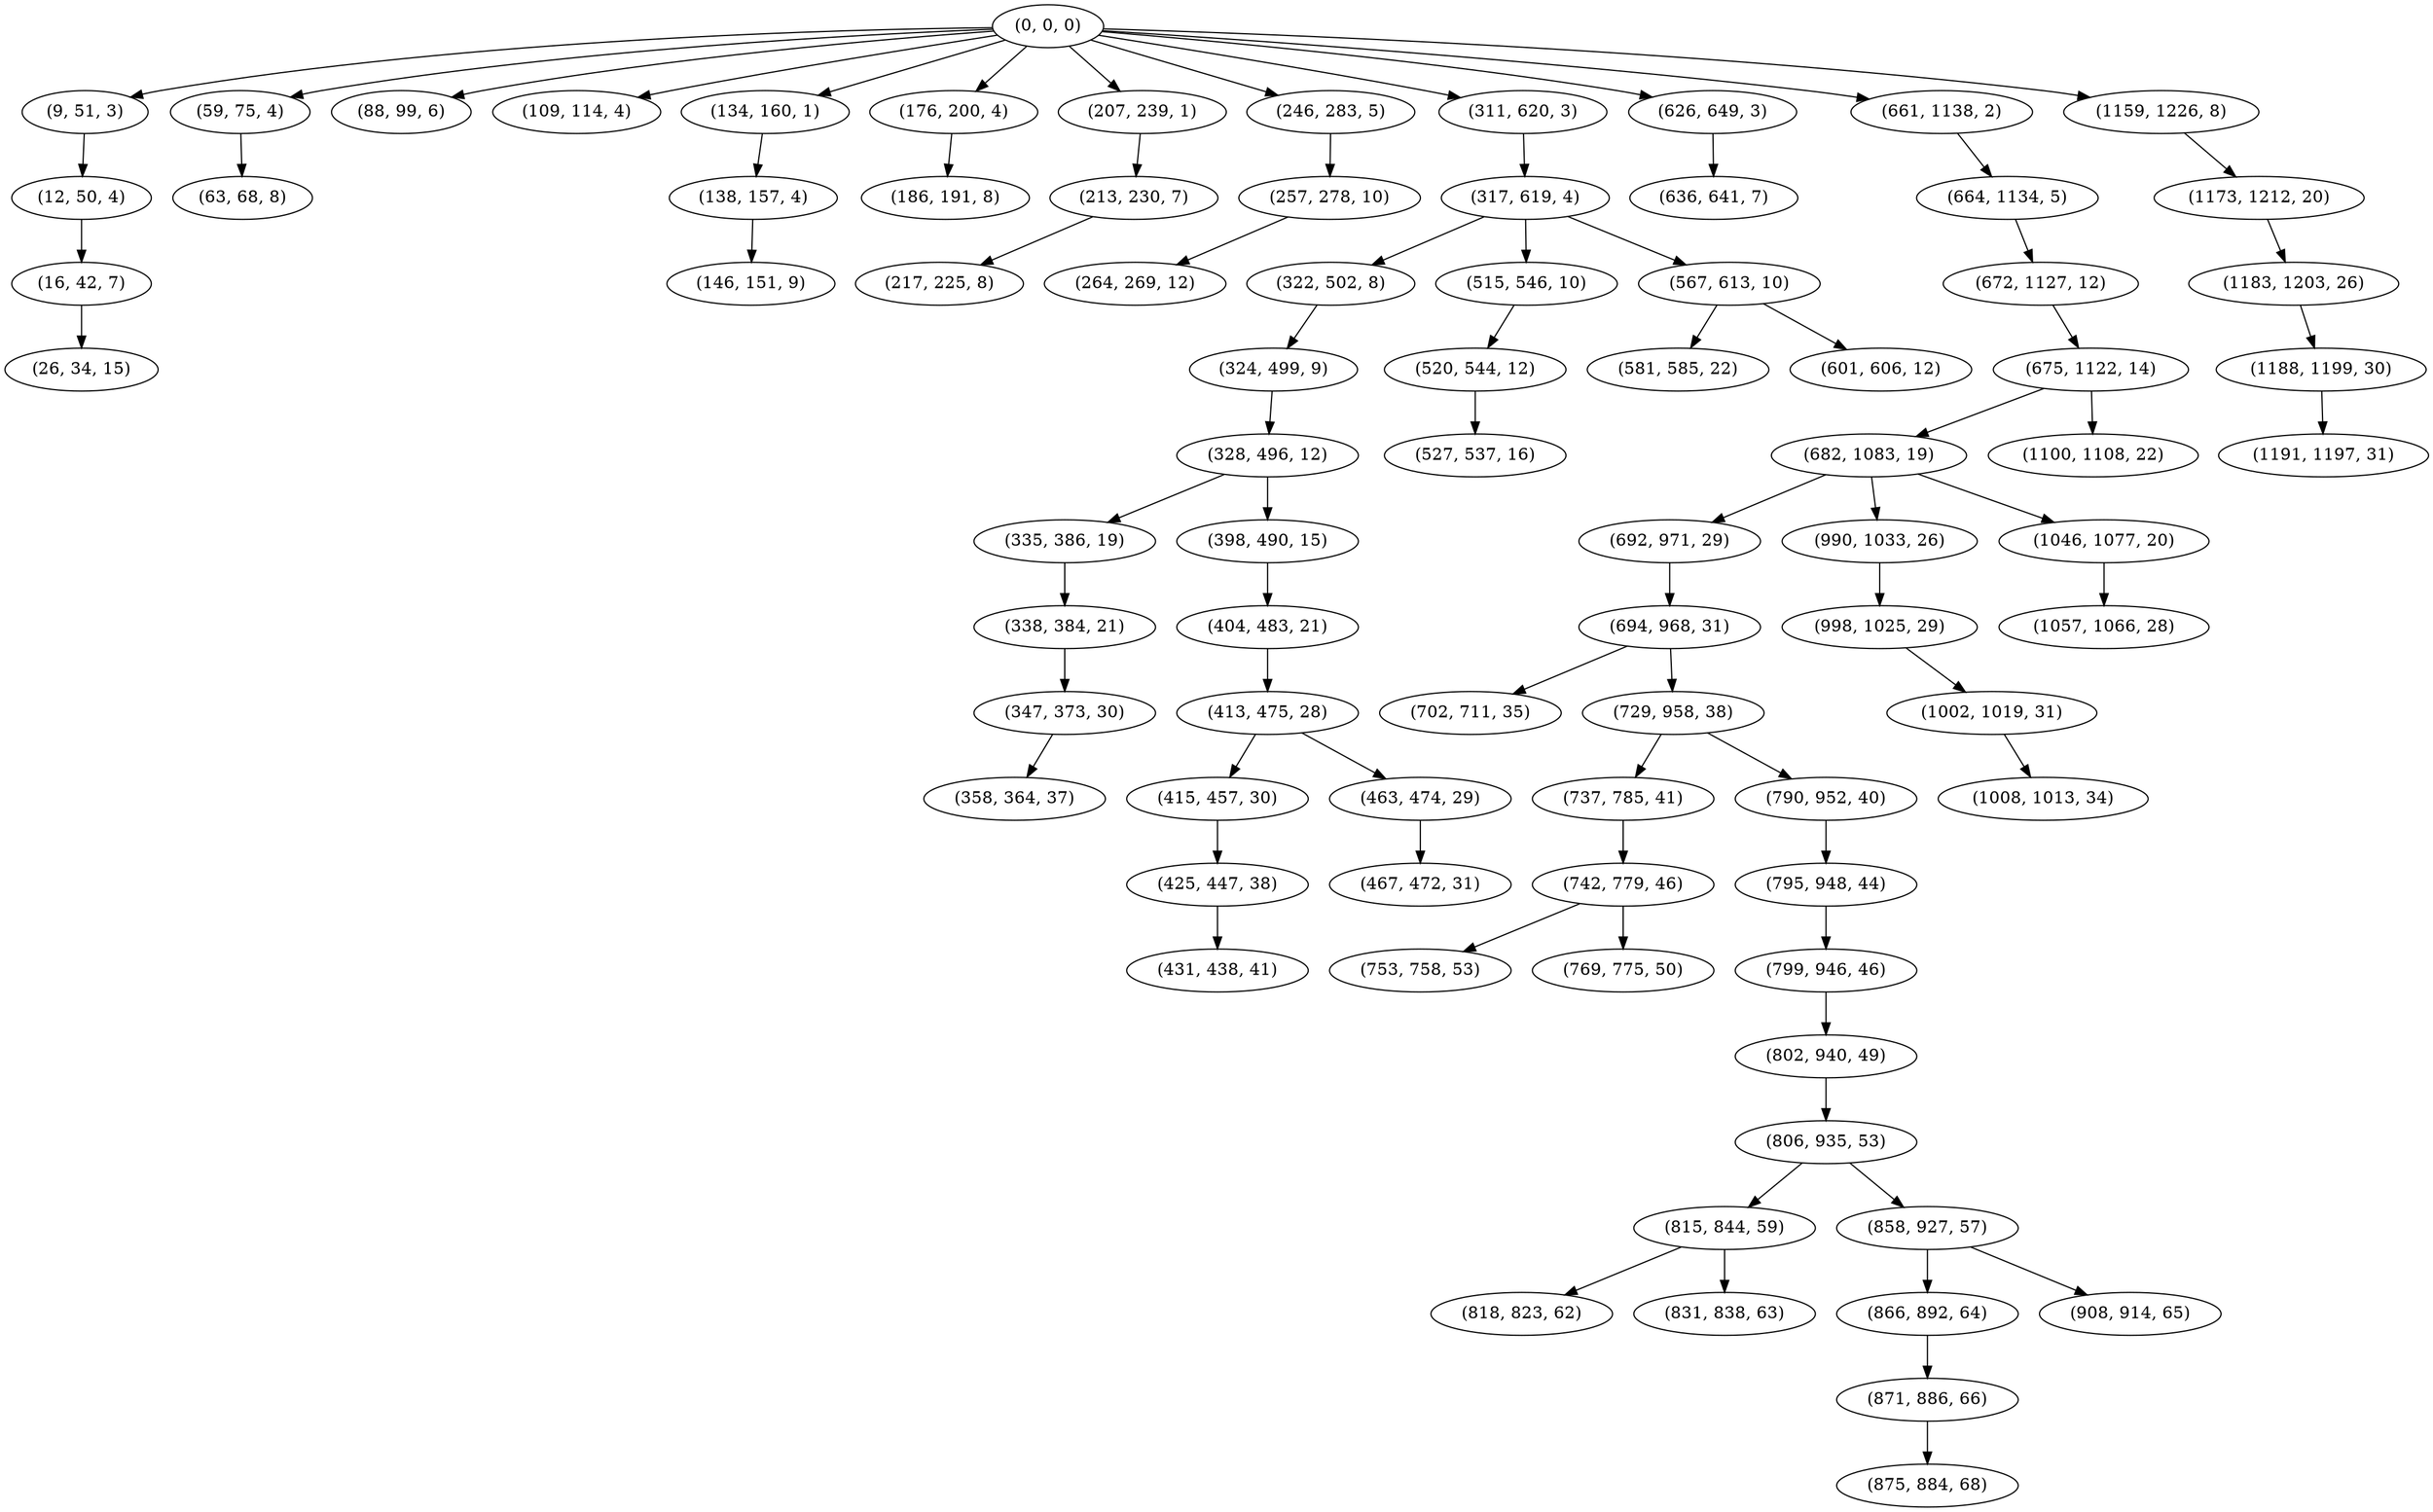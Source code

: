 digraph tree {
    "(0, 0, 0)";
    "(9, 51, 3)";
    "(12, 50, 4)";
    "(16, 42, 7)";
    "(26, 34, 15)";
    "(59, 75, 4)";
    "(63, 68, 8)";
    "(88, 99, 6)";
    "(109, 114, 4)";
    "(134, 160, 1)";
    "(138, 157, 4)";
    "(146, 151, 9)";
    "(176, 200, 4)";
    "(186, 191, 8)";
    "(207, 239, 1)";
    "(213, 230, 7)";
    "(217, 225, 8)";
    "(246, 283, 5)";
    "(257, 278, 10)";
    "(264, 269, 12)";
    "(311, 620, 3)";
    "(317, 619, 4)";
    "(322, 502, 8)";
    "(324, 499, 9)";
    "(328, 496, 12)";
    "(335, 386, 19)";
    "(338, 384, 21)";
    "(347, 373, 30)";
    "(358, 364, 37)";
    "(398, 490, 15)";
    "(404, 483, 21)";
    "(413, 475, 28)";
    "(415, 457, 30)";
    "(425, 447, 38)";
    "(431, 438, 41)";
    "(463, 474, 29)";
    "(467, 472, 31)";
    "(515, 546, 10)";
    "(520, 544, 12)";
    "(527, 537, 16)";
    "(567, 613, 10)";
    "(581, 585, 22)";
    "(601, 606, 12)";
    "(626, 649, 3)";
    "(636, 641, 7)";
    "(661, 1138, 2)";
    "(664, 1134, 5)";
    "(672, 1127, 12)";
    "(675, 1122, 14)";
    "(682, 1083, 19)";
    "(692, 971, 29)";
    "(694, 968, 31)";
    "(702, 711, 35)";
    "(729, 958, 38)";
    "(737, 785, 41)";
    "(742, 779, 46)";
    "(753, 758, 53)";
    "(769, 775, 50)";
    "(790, 952, 40)";
    "(795, 948, 44)";
    "(799, 946, 46)";
    "(802, 940, 49)";
    "(806, 935, 53)";
    "(815, 844, 59)";
    "(818, 823, 62)";
    "(831, 838, 63)";
    "(858, 927, 57)";
    "(866, 892, 64)";
    "(871, 886, 66)";
    "(875, 884, 68)";
    "(908, 914, 65)";
    "(990, 1033, 26)";
    "(998, 1025, 29)";
    "(1002, 1019, 31)";
    "(1008, 1013, 34)";
    "(1046, 1077, 20)";
    "(1057, 1066, 28)";
    "(1100, 1108, 22)";
    "(1159, 1226, 8)";
    "(1173, 1212, 20)";
    "(1183, 1203, 26)";
    "(1188, 1199, 30)";
    "(1191, 1197, 31)";
    "(0, 0, 0)" -> "(9, 51, 3)";
    "(0, 0, 0)" -> "(59, 75, 4)";
    "(0, 0, 0)" -> "(88, 99, 6)";
    "(0, 0, 0)" -> "(109, 114, 4)";
    "(0, 0, 0)" -> "(134, 160, 1)";
    "(0, 0, 0)" -> "(176, 200, 4)";
    "(0, 0, 0)" -> "(207, 239, 1)";
    "(0, 0, 0)" -> "(246, 283, 5)";
    "(0, 0, 0)" -> "(311, 620, 3)";
    "(0, 0, 0)" -> "(626, 649, 3)";
    "(0, 0, 0)" -> "(661, 1138, 2)";
    "(0, 0, 0)" -> "(1159, 1226, 8)";
    "(9, 51, 3)" -> "(12, 50, 4)";
    "(12, 50, 4)" -> "(16, 42, 7)";
    "(16, 42, 7)" -> "(26, 34, 15)";
    "(59, 75, 4)" -> "(63, 68, 8)";
    "(134, 160, 1)" -> "(138, 157, 4)";
    "(138, 157, 4)" -> "(146, 151, 9)";
    "(176, 200, 4)" -> "(186, 191, 8)";
    "(207, 239, 1)" -> "(213, 230, 7)";
    "(213, 230, 7)" -> "(217, 225, 8)";
    "(246, 283, 5)" -> "(257, 278, 10)";
    "(257, 278, 10)" -> "(264, 269, 12)";
    "(311, 620, 3)" -> "(317, 619, 4)";
    "(317, 619, 4)" -> "(322, 502, 8)";
    "(317, 619, 4)" -> "(515, 546, 10)";
    "(317, 619, 4)" -> "(567, 613, 10)";
    "(322, 502, 8)" -> "(324, 499, 9)";
    "(324, 499, 9)" -> "(328, 496, 12)";
    "(328, 496, 12)" -> "(335, 386, 19)";
    "(328, 496, 12)" -> "(398, 490, 15)";
    "(335, 386, 19)" -> "(338, 384, 21)";
    "(338, 384, 21)" -> "(347, 373, 30)";
    "(347, 373, 30)" -> "(358, 364, 37)";
    "(398, 490, 15)" -> "(404, 483, 21)";
    "(404, 483, 21)" -> "(413, 475, 28)";
    "(413, 475, 28)" -> "(415, 457, 30)";
    "(413, 475, 28)" -> "(463, 474, 29)";
    "(415, 457, 30)" -> "(425, 447, 38)";
    "(425, 447, 38)" -> "(431, 438, 41)";
    "(463, 474, 29)" -> "(467, 472, 31)";
    "(515, 546, 10)" -> "(520, 544, 12)";
    "(520, 544, 12)" -> "(527, 537, 16)";
    "(567, 613, 10)" -> "(581, 585, 22)";
    "(567, 613, 10)" -> "(601, 606, 12)";
    "(626, 649, 3)" -> "(636, 641, 7)";
    "(661, 1138, 2)" -> "(664, 1134, 5)";
    "(664, 1134, 5)" -> "(672, 1127, 12)";
    "(672, 1127, 12)" -> "(675, 1122, 14)";
    "(675, 1122, 14)" -> "(682, 1083, 19)";
    "(675, 1122, 14)" -> "(1100, 1108, 22)";
    "(682, 1083, 19)" -> "(692, 971, 29)";
    "(682, 1083, 19)" -> "(990, 1033, 26)";
    "(682, 1083, 19)" -> "(1046, 1077, 20)";
    "(692, 971, 29)" -> "(694, 968, 31)";
    "(694, 968, 31)" -> "(702, 711, 35)";
    "(694, 968, 31)" -> "(729, 958, 38)";
    "(729, 958, 38)" -> "(737, 785, 41)";
    "(729, 958, 38)" -> "(790, 952, 40)";
    "(737, 785, 41)" -> "(742, 779, 46)";
    "(742, 779, 46)" -> "(753, 758, 53)";
    "(742, 779, 46)" -> "(769, 775, 50)";
    "(790, 952, 40)" -> "(795, 948, 44)";
    "(795, 948, 44)" -> "(799, 946, 46)";
    "(799, 946, 46)" -> "(802, 940, 49)";
    "(802, 940, 49)" -> "(806, 935, 53)";
    "(806, 935, 53)" -> "(815, 844, 59)";
    "(806, 935, 53)" -> "(858, 927, 57)";
    "(815, 844, 59)" -> "(818, 823, 62)";
    "(815, 844, 59)" -> "(831, 838, 63)";
    "(858, 927, 57)" -> "(866, 892, 64)";
    "(858, 927, 57)" -> "(908, 914, 65)";
    "(866, 892, 64)" -> "(871, 886, 66)";
    "(871, 886, 66)" -> "(875, 884, 68)";
    "(990, 1033, 26)" -> "(998, 1025, 29)";
    "(998, 1025, 29)" -> "(1002, 1019, 31)";
    "(1002, 1019, 31)" -> "(1008, 1013, 34)";
    "(1046, 1077, 20)" -> "(1057, 1066, 28)";
    "(1159, 1226, 8)" -> "(1173, 1212, 20)";
    "(1173, 1212, 20)" -> "(1183, 1203, 26)";
    "(1183, 1203, 26)" -> "(1188, 1199, 30)";
    "(1188, 1199, 30)" -> "(1191, 1197, 31)";
}
